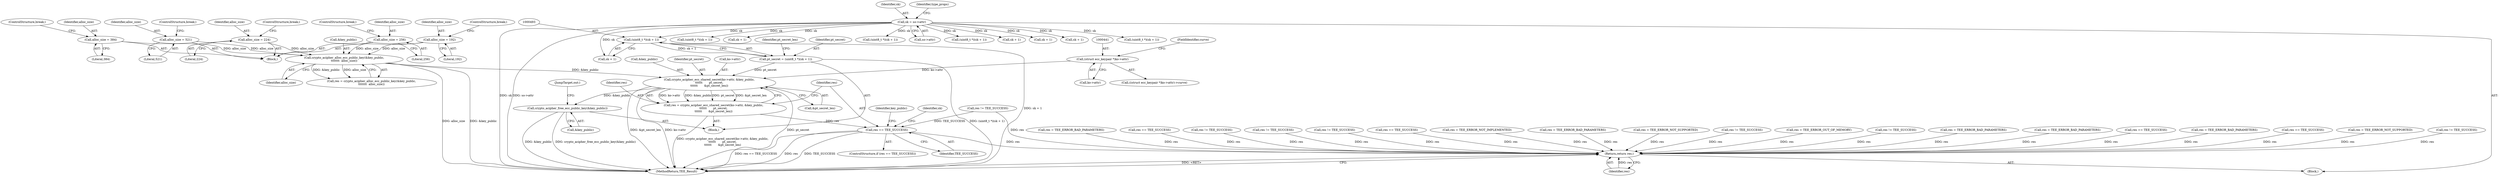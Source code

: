 digraph "0_optee_os_a637243270fc1faae16de059091795c32d86e65e@API" {
"1000504" [label="(Call,crypto_acipher_ecc_shared_secret(ko->attr, &key_public,\n\t\t\t\t\t\t       pt_secret,\n\t\t\t\t\t\t       &pt_secret_len))"];
"1000440" [label="(Call,(struct ecc_keypair *)ko->attr)"];
"1000426" [label="(Call,crypto_acipher_alloc_ecc_public_key(&key_public,\n\t\t\t\t\t\t\t  alloc_size))"];
"1000395" [label="(Call,alloc_size = 192)"];
"1000410" [label="(Call,alloc_size = 384)"];
"1000400" [label="(Call,alloc_size = 224)"];
"1000415" [label="(Call,alloc_size = 521)"];
"1000405" [label="(Call,alloc_size = 256)"];
"1000490" [label="(Call,pt_secret = (uint8_t *)(sk + 1))"];
"1000492" [label="(Call,(uint8_t *)(sk + 1))"];
"1000211" [label="(Call,sk = so->attr)"];
"1000502" [label="(Call,res = crypto_acipher_ecc_shared_secret(ko->attr, &key_public,\n\t\t\t\t\t\t       pt_secret,\n\t\t\t\t\t\t       &pt_secret_len))"];
"1000514" [label="(Call,res == TEE_SUCCESS)"];
"1000847" [label="(Return,return res;)"];
"1000534" [label="(Call,crypto_acipher_free_ecc_public_key(&key_public))"];
"1000439" [label="(Call,((struct ecc_keypair *)ko->attr)->curve)"];
"1000498" [label="(Identifier,pt_secret_len)"];
"1000412" [label="(Literal,384)"];
"1000417" [label="(Literal,521)"];
"1000427" [label="(Call,&key_public)"];
"1000113" [label="(Block,)"];
"1000212" [label="(Identifier,sk)"];
"1000847" [label="(Return,return res;)"];
"1000416" [label="(Identifier,alloc_size)"];
"1000194" [label="(Call,res != TEE_SUCCESS)"];
"1000402" [label="(Literal,224)"];
"1000514" [label="(Call,res == TEE_SUCCESS)"];
"1000211" [label="(Call,sk = so->attr)"];
"1000508" [label="(Call,&key_public)"];
"1000217" [label="(Identifier,type_props)"];
"1000491" [label="(Identifier,pt_secret)"];
"1000415" [label="(Call,alloc_size = 521)"];
"1000534" [label="(Call,crypto_acipher_free_ecc_public_key(&key_public))"];
"1000687" [label="(Call,res != TEE_SUCCESS)"];
"1000396" [label="(Identifier,alloc_size)"];
"1000408" [label="(ControlStructure,break;)"];
"1000442" [label="(Call,ko->attr)"];
"1000393" [label="(Block,)"];
"1000492" [label="(Call,(uint8_t *)(sk + 1))"];
"1000407" [label="(Literal,256)"];
"1000510" [label="(Identifier,pt_secret)"];
"1000503" [label="(Identifier,res)"];
"1000849" [label="(MethodReturn,TEE_Result)"];
"1000424" [label="(Call,res = crypto_acipher_alloc_ecc_public_key(&key_public,\n\t\t\t\t\t\t\t  alloc_size))"];
"1000712" [label="(Call,(uint8_t *)(sk + 1))"];
"1000588" [label="(Call,res != TEE_SUCCESS)"];
"1000400" [label="(Call,alloc_size = 224)"];
"1000328" [label="(Call,sk + 1)"];
"1000815" [label="(Call,sk + 1)"];
"1000617" [label="(Call,sk + 1)"];
"1000314" [label="(Call,res == TEE_SUCCESS)"];
"1000413" [label="(ControlStructure,break;)"];
"1000429" [label="(Identifier,alloc_size)"];
"1000494" [label="(Call,sk + 1)"];
"1000420" [label="(Call,res = TEE_ERROR_NOT_IMPLEMENTED)"];
"1000698" [label="(Call,res = TEE_ERROR_BAD_PARAMETERS)"];
"1000426" [label="(Call,crypto_acipher_alloc_ecc_public_key(&key_public,\n\t\t\t\t\t\t\t  alloc_size))"];
"1000844" [label="(JumpTarget,out:)"];
"1000406" [label="(Identifier,alloc_size)"];
"1000405" [label="(Call,alloc_size = 256)"];
"1000841" [label="(Call,res = TEE_ERROR_NOT_SUPPORTED)"];
"1000398" [label="(ControlStructure,break;)"];
"1000418" [label="(ControlStructure,break;)"];
"1000787" [label="(Call,res != TEE_SUCCESS)"];
"1000344" [label="(Call,res = TEE_ERROR_OUT_OF_MEMORY)"];
"1000207" [label="(Call,res != TEE_SUCCESS)"];
"1000848" [label="(Identifier,res)"];
"1000516" [label="(Identifier,TEE_SUCCESS)"];
"1000359" [label="(Block,)"];
"1000504" [label="(Call,crypto_acipher_ecc_shared_secret(ko->attr, &key_public,\n\t\t\t\t\t\t       pt_secret,\n\t\t\t\t\t\t       &pt_secret_len))"];
"1000502" [label="(Call,res = crypto_acipher_ecc_shared_secret(ko->attr, &key_public,\n\t\t\t\t\t\t       pt_secret,\n\t\t\t\t\t\t       &pt_secret_len))"];
"1000536" [label="(Identifier,key_public)"];
"1000615" [label="(Call,(uint8_t *)(sk + 1))"];
"1000401" [label="(Identifier,alloc_size)"];
"1000505" [label="(Call,ko->attr)"];
"1000520" [label="(Identifier,sk)"];
"1000440" [label="(Call,(struct ecc_keypair *)ko->attr)"];
"1000599" [label="(Call,res = TEE_ERROR_BAD_PARAMETERS)"];
"1000511" [label="(Call,&pt_secret_len)"];
"1000535" [label="(Call,&key_public)"];
"1000490" [label="(Call,pt_secret = (uint8_t *)(sk + 1))"];
"1000445" [label="(FieldIdentifier,curve)"];
"1000410" [label="(Call,alloc_size = 384)"];
"1000395" [label="(Call,alloc_size = 192)"];
"1000513" [label="(ControlStructure,if (res == TEE_SUCCESS))"];
"1000385" [label="(Call,res = TEE_ERROR_BAD_PARAMETERS)"];
"1000622" [label="(Call,res == TEE_SUCCESS)"];
"1000515" [label="(Identifier,res)"];
"1000255" [label="(Call,res = TEE_ERROR_BAD_PARAMETERS)"];
"1000820" [label="(Call,res == TEE_SUCCESS)"];
"1000213" [label="(Call,so->attr)"];
"1000326" [label="(Call,(uint8_t *)(sk + 1))"];
"1000228" [label="(Call,res = TEE_ERROR_NOT_SUPPORTED)"];
"1000714" [label="(Call,sk + 1)"];
"1000813" [label="(Call,(uint8_t *)(sk + 1))"];
"1000431" [label="(Call,res != TEE_SUCCESS)"];
"1000397" [label="(Literal,192)"];
"1000180" [label="(Call,res != TEE_SUCCESS)"];
"1000411" [label="(Identifier,alloc_size)"];
"1000403" [label="(ControlStructure,break;)"];
"1000798" [label="(Call,res = TEE_ERROR_BAD_PARAMETERS)"];
"1000719" [label="(Call,res == TEE_SUCCESS)"];
"1000504" -> "1000502"  [label="AST: "];
"1000504" -> "1000511"  [label="CFG: "];
"1000505" -> "1000504"  [label="AST: "];
"1000508" -> "1000504"  [label="AST: "];
"1000510" -> "1000504"  [label="AST: "];
"1000511" -> "1000504"  [label="AST: "];
"1000502" -> "1000504"  [label="CFG: "];
"1000504" -> "1000849"  [label="DDG: &pt_secret_len"];
"1000504" -> "1000849"  [label="DDG: ko->attr"];
"1000504" -> "1000849"  [label="DDG: pt_secret"];
"1000504" -> "1000502"  [label="DDG: ko->attr"];
"1000504" -> "1000502"  [label="DDG: &key_public"];
"1000504" -> "1000502"  [label="DDG: pt_secret"];
"1000504" -> "1000502"  [label="DDG: &pt_secret_len"];
"1000440" -> "1000504"  [label="DDG: ko->attr"];
"1000426" -> "1000504"  [label="DDG: &key_public"];
"1000490" -> "1000504"  [label="DDG: pt_secret"];
"1000504" -> "1000534"  [label="DDG: &key_public"];
"1000440" -> "1000439"  [label="AST: "];
"1000440" -> "1000442"  [label="CFG: "];
"1000441" -> "1000440"  [label="AST: "];
"1000442" -> "1000440"  [label="AST: "];
"1000445" -> "1000440"  [label="CFG: "];
"1000426" -> "1000424"  [label="AST: "];
"1000426" -> "1000429"  [label="CFG: "];
"1000427" -> "1000426"  [label="AST: "];
"1000429" -> "1000426"  [label="AST: "];
"1000424" -> "1000426"  [label="CFG: "];
"1000426" -> "1000849"  [label="DDG: &key_public"];
"1000426" -> "1000849"  [label="DDG: alloc_size"];
"1000426" -> "1000424"  [label="DDG: &key_public"];
"1000426" -> "1000424"  [label="DDG: alloc_size"];
"1000395" -> "1000426"  [label="DDG: alloc_size"];
"1000410" -> "1000426"  [label="DDG: alloc_size"];
"1000400" -> "1000426"  [label="DDG: alloc_size"];
"1000415" -> "1000426"  [label="DDG: alloc_size"];
"1000405" -> "1000426"  [label="DDG: alloc_size"];
"1000395" -> "1000393"  [label="AST: "];
"1000395" -> "1000397"  [label="CFG: "];
"1000396" -> "1000395"  [label="AST: "];
"1000397" -> "1000395"  [label="AST: "];
"1000398" -> "1000395"  [label="CFG: "];
"1000410" -> "1000393"  [label="AST: "];
"1000410" -> "1000412"  [label="CFG: "];
"1000411" -> "1000410"  [label="AST: "];
"1000412" -> "1000410"  [label="AST: "];
"1000413" -> "1000410"  [label="CFG: "];
"1000400" -> "1000393"  [label="AST: "];
"1000400" -> "1000402"  [label="CFG: "];
"1000401" -> "1000400"  [label="AST: "];
"1000402" -> "1000400"  [label="AST: "];
"1000403" -> "1000400"  [label="CFG: "];
"1000415" -> "1000393"  [label="AST: "];
"1000415" -> "1000417"  [label="CFG: "];
"1000416" -> "1000415"  [label="AST: "];
"1000417" -> "1000415"  [label="AST: "];
"1000418" -> "1000415"  [label="CFG: "];
"1000405" -> "1000393"  [label="AST: "];
"1000405" -> "1000407"  [label="CFG: "];
"1000406" -> "1000405"  [label="AST: "];
"1000407" -> "1000405"  [label="AST: "];
"1000408" -> "1000405"  [label="CFG: "];
"1000490" -> "1000359"  [label="AST: "];
"1000490" -> "1000492"  [label="CFG: "];
"1000491" -> "1000490"  [label="AST: "];
"1000492" -> "1000490"  [label="AST: "];
"1000498" -> "1000490"  [label="CFG: "];
"1000490" -> "1000849"  [label="DDG: (uint8_t *)(sk + 1)"];
"1000492" -> "1000490"  [label="DDG: sk + 1"];
"1000492" -> "1000494"  [label="CFG: "];
"1000493" -> "1000492"  [label="AST: "];
"1000494" -> "1000492"  [label="AST: "];
"1000492" -> "1000849"  [label="DDG: sk + 1"];
"1000211" -> "1000492"  [label="DDG: sk"];
"1000211" -> "1000113"  [label="AST: "];
"1000211" -> "1000213"  [label="CFG: "];
"1000212" -> "1000211"  [label="AST: "];
"1000213" -> "1000211"  [label="AST: "];
"1000217" -> "1000211"  [label="CFG: "];
"1000211" -> "1000849"  [label="DDG: sk"];
"1000211" -> "1000849"  [label="DDG: so->attr"];
"1000211" -> "1000326"  [label="DDG: sk"];
"1000211" -> "1000328"  [label="DDG: sk"];
"1000211" -> "1000494"  [label="DDG: sk"];
"1000211" -> "1000615"  [label="DDG: sk"];
"1000211" -> "1000617"  [label="DDG: sk"];
"1000211" -> "1000712"  [label="DDG: sk"];
"1000211" -> "1000714"  [label="DDG: sk"];
"1000211" -> "1000813"  [label="DDG: sk"];
"1000211" -> "1000815"  [label="DDG: sk"];
"1000502" -> "1000359"  [label="AST: "];
"1000503" -> "1000502"  [label="AST: "];
"1000515" -> "1000502"  [label="CFG: "];
"1000502" -> "1000849"  [label="DDG: crypto_acipher_ecc_shared_secret(ko->attr, &key_public,\n\t\t\t\t\t\t       pt_secret,\n\t\t\t\t\t\t       &pt_secret_len)"];
"1000502" -> "1000514"  [label="DDG: res"];
"1000514" -> "1000513"  [label="AST: "];
"1000514" -> "1000516"  [label="CFG: "];
"1000515" -> "1000514"  [label="AST: "];
"1000516" -> "1000514"  [label="AST: "];
"1000520" -> "1000514"  [label="CFG: "];
"1000536" -> "1000514"  [label="CFG: "];
"1000514" -> "1000849"  [label="DDG: res == TEE_SUCCESS"];
"1000514" -> "1000849"  [label="DDG: res"];
"1000514" -> "1000849"  [label="DDG: TEE_SUCCESS"];
"1000431" -> "1000514"  [label="DDG: TEE_SUCCESS"];
"1000514" -> "1000847"  [label="DDG: res"];
"1000847" -> "1000113"  [label="AST: "];
"1000847" -> "1000848"  [label="CFG: "];
"1000848" -> "1000847"  [label="AST: "];
"1000849" -> "1000847"  [label="CFG: "];
"1000847" -> "1000849"  [label="DDG: <RET>"];
"1000848" -> "1000847"  [label="DDG: res"];
"1000798" -> "1000847"  [label="DDG: res"];
"1000207" -> "1000847"  [label="DDG: res"];
"1000431" -> "1000847"  [label="DDG: res"];
"1000719" -> "1000847"  [label="DDG: res"];
"1000841" -> "1000847"  [label="DDG: res"];
"1000687" -> "1000847"  [label="DDG: res"];
"1000420" -> "1000847"  [label="DDG: res"];
"1000385" -> "1000847"  [label="DDG: res"];
"1000255" -> "1000847"  [label="DDG: res"];
"1000344" -> "1000847"  [label="DDG: res"];
"1000820" -> "1000847"  [label="DDG: res"];
"1000588" -> "1000847"  [label="DDG: res"];
"1000622" -> "1000847"  [label="DDG: res"];
"1000787" -> "1000847"  [label="DDG: res"];
"1000314" -> "1000847"  [label="DDG: res"];
"1000194" -> "1000847"  [label="DDG: res"];
"1000599" -> "1000847"  [label="DDG: res"];
"1000228" -> "1000847"  [label="DDG: res"];
"1000698" -> "1000847"  [label="DDG: res"];
"1000180" -> "1000847"  [label="DDG: res"];
"1000534" -> "1000359"  [label="AST: "];
"1000534" -> "1000535"  [label="CFG: "];
"1000535" -> "1000534"  [label="AST: "];
"1000844" -> "1000534"  [label="CFG: "];
"1000534" -> "1000849"  [label="DDG: crypto_acipher_free_ecc_public_key(&key_public)"];
"1000534" -> "1000849"  [label="DDG: &key_public"];
}
